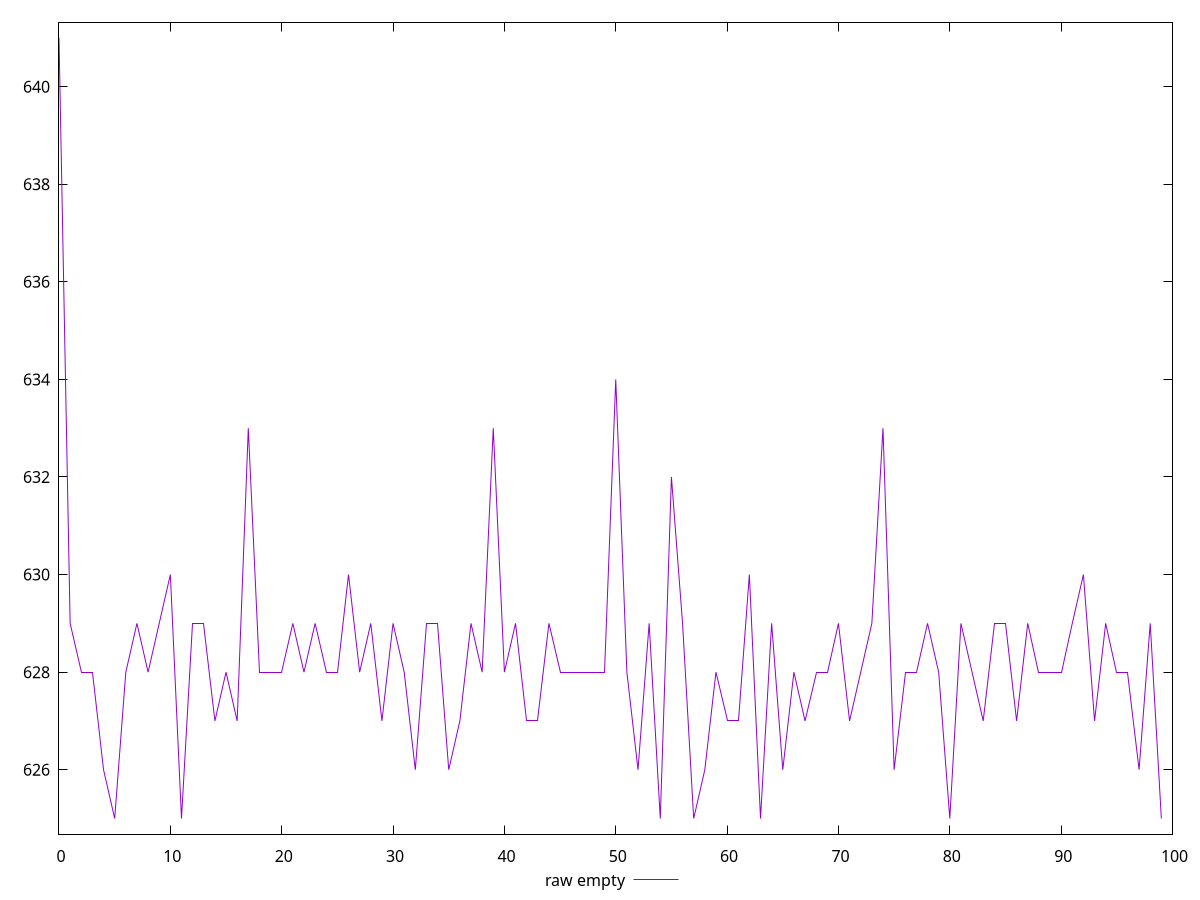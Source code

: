 $_rawEmpty <<EOF
641
629
628
628
626
625
628
629
628
629
630
625
629
629
627
628
627
633
628
628
628
629
628
629
628
628
630
628
629
627
629
628
626
629
629
626
627
629
628
633
628
629
627
627
629
628
628
628
628
628
634
628
626
629
625
632
629
625
626
628
627
627
630
625
629
626
628
627
628
628
629
627
628
629
633
626
628
628
629
628
625
629
628
627
629
629
627
629
628
628
628
629
630
627
629
628
628
626
629
625
EOF
set key outside below
set terminal pngcairo
set output "report_00005_2020-11-02T22-26-11.212Z/metrics/empty//raw.png"
set yrange [624.68:641.32]
plot $_rawEmpty title "raw empty" with line ,